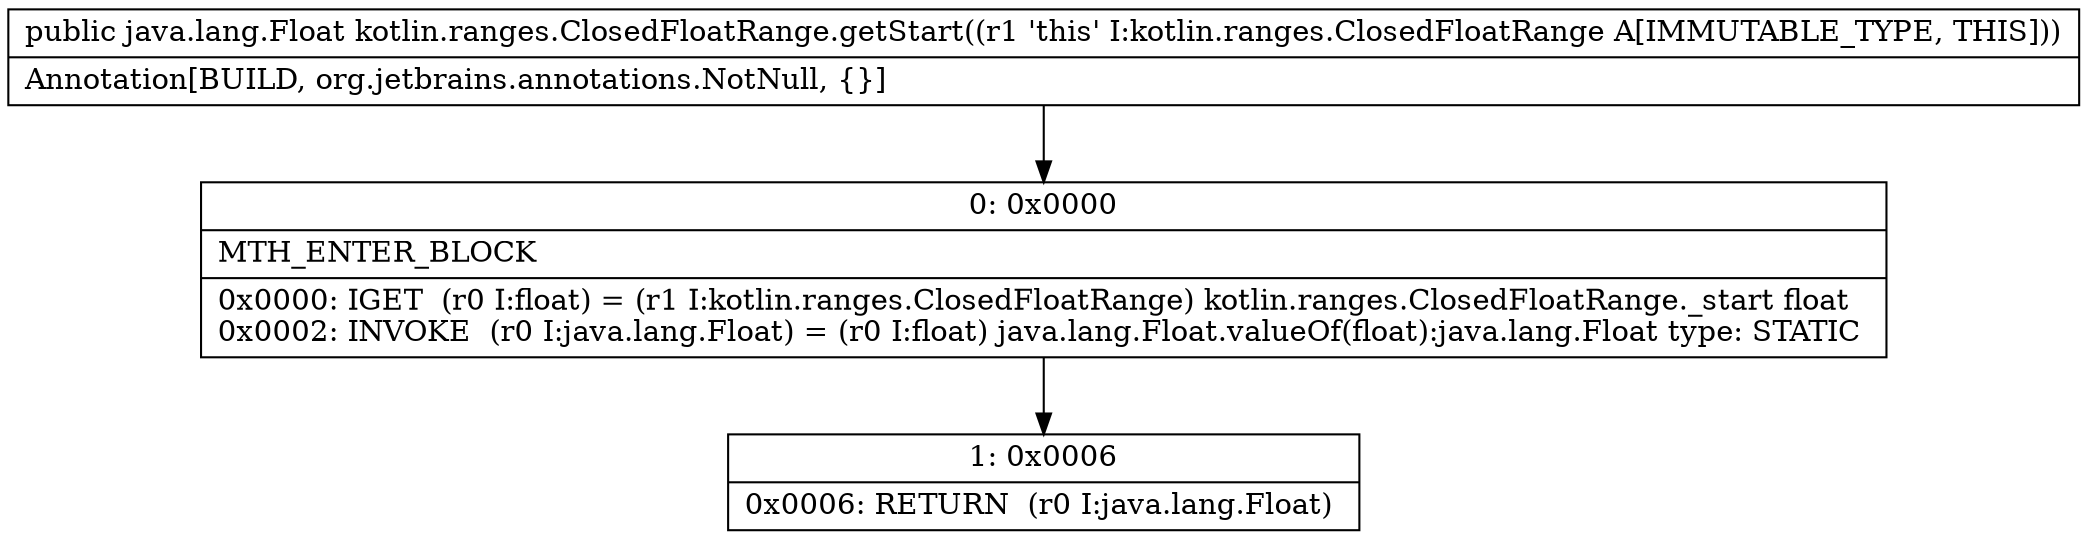 digraph "CFG forkotlin.ranges.ClosedFloatRange.getStart()Ljava\/lang\/Float;" {
Node_0 [shape=record,label="{0\:\ 0x0000|MTH_ENTER_BLOCK\l|0x0000: IGET  (r0 I:float) = (r1 I:kotlin.ranges.ClosedFloatRange) kotlin.ranges.ClosedFloatRange._start float \l0x0002: INVOKE  (r0 I:java.lang.Float) = (r0 I:float) java.lang.Float.valueOf(float):java.lang.Float type: STATIC \l}"];
Node_1 [shape=record,label="{1\:\ 0x0006|0x0006: RETURN  (r0 I:java.lang.Float) \l}"];
MethodNode[shape=record,label="{public java.lang.Float kotlin.ranges.ClosedFloatRange.getStart((r1 'this' I:kotlin.ranges.ClosedFloatRange A[IMMUTABLE_TYPE, THIS]))  | Annotation[BUILD, org.jetbrains.annotations.NotNull, \{\}]\l}"];
MethodNode -> Node_0;
Node_0 -> Node_1;
}

